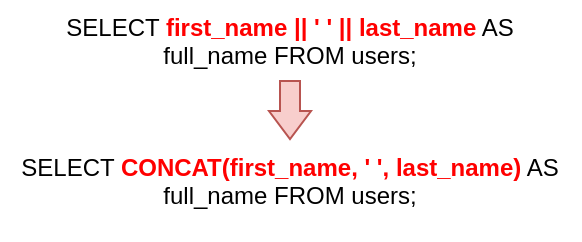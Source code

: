 <mxfile version="24.7.16">
  <diagram name="第 1 页" id="-X8wCvmQ07jOS2BW_9Gm">
    <mxGraphModel dx="780" dy="444" grid="1" gridSize="10" guides="1" tooltips="1" connect="1" arrows="1" fold="1" page="1" pageScale="1" pageWidth="1169" pageHeight="827" math="0" shadow="0">
      <root>
        <mxCell id="0" />
        <mxCell id="1" parent="0" />
        <mxCell id="P6SMD4-H_0bSS7XY2HRh-1" value="&lt;div&gt;SELECT &lt;b&gt;&lt;font color=&quot;#ff0000&quot;&gt;first_name || &#39; &#39; || last_name&lt;/font&gt;&lt;/b&gt; AS full_name FROM users;&lt;/div&gt;&lt;div&gt;&lt;br&gt;&lt;/div&gt;" style="text;html=1;align=center;verticalAlign=top;whiteSpace=wrap;rounded=0;fontFamily=Helvetica;" vertex="1" parent="1">
          <mxGeometry x="120" y="270" width="230" height="40" as="geometry" />
        </mxCell>
        <mxCell id="P6SMD4-H_0bSS7XY2HRh-2" value="&lt;div&gt;SELECT &lt;b&gt;&lt;font color=&quot;#ff0000&quot;&gt;CONCAT(first_name, &#39; &#39;, last_name)&lt;/font&gt;&lt;/b&gt; AS full_name FROM users;&lt;/div&gt;&lt;div&gt;&lt;br&gt;&lt;/div&gt;" style="text;html=1;align=center;verticalAlign=top;whiteSpace=wrap;rounded=0;fontFamily=Helvetica;" vertex="1" parent="1">
          <mxGeometry x="90" y="340" width="290" height="40" as="geometry" />
        </mxCell>
        <mxCell id="P6SMD4-H_0bSS7XY2HRh-3" value="" style="shape=flexArrow;endArrow=classic;html=1;rounded=0;endWidth=10;endSize=4.33;fontFamily=Helvetica;fillColor=#f8cecc;strokeColor=#b85450;" edge="1" parent="1" source="P6SMD4-H_0bSS7XY2HRh-1" target="P6SMD4-H_0bSS7XY2HRh-2">
          <mxGeometry width="50" height="50" relative="1" as="geometry">
            <mxPoint x="210" y="450" as="sourcePoint" />
            <mxPoint x="260" y="400" as="targetPoint" />
          </mxGeometry>
        </mxCell>
      </root>
    </mxGraphModel>
  </diagram>
</mxfile>
